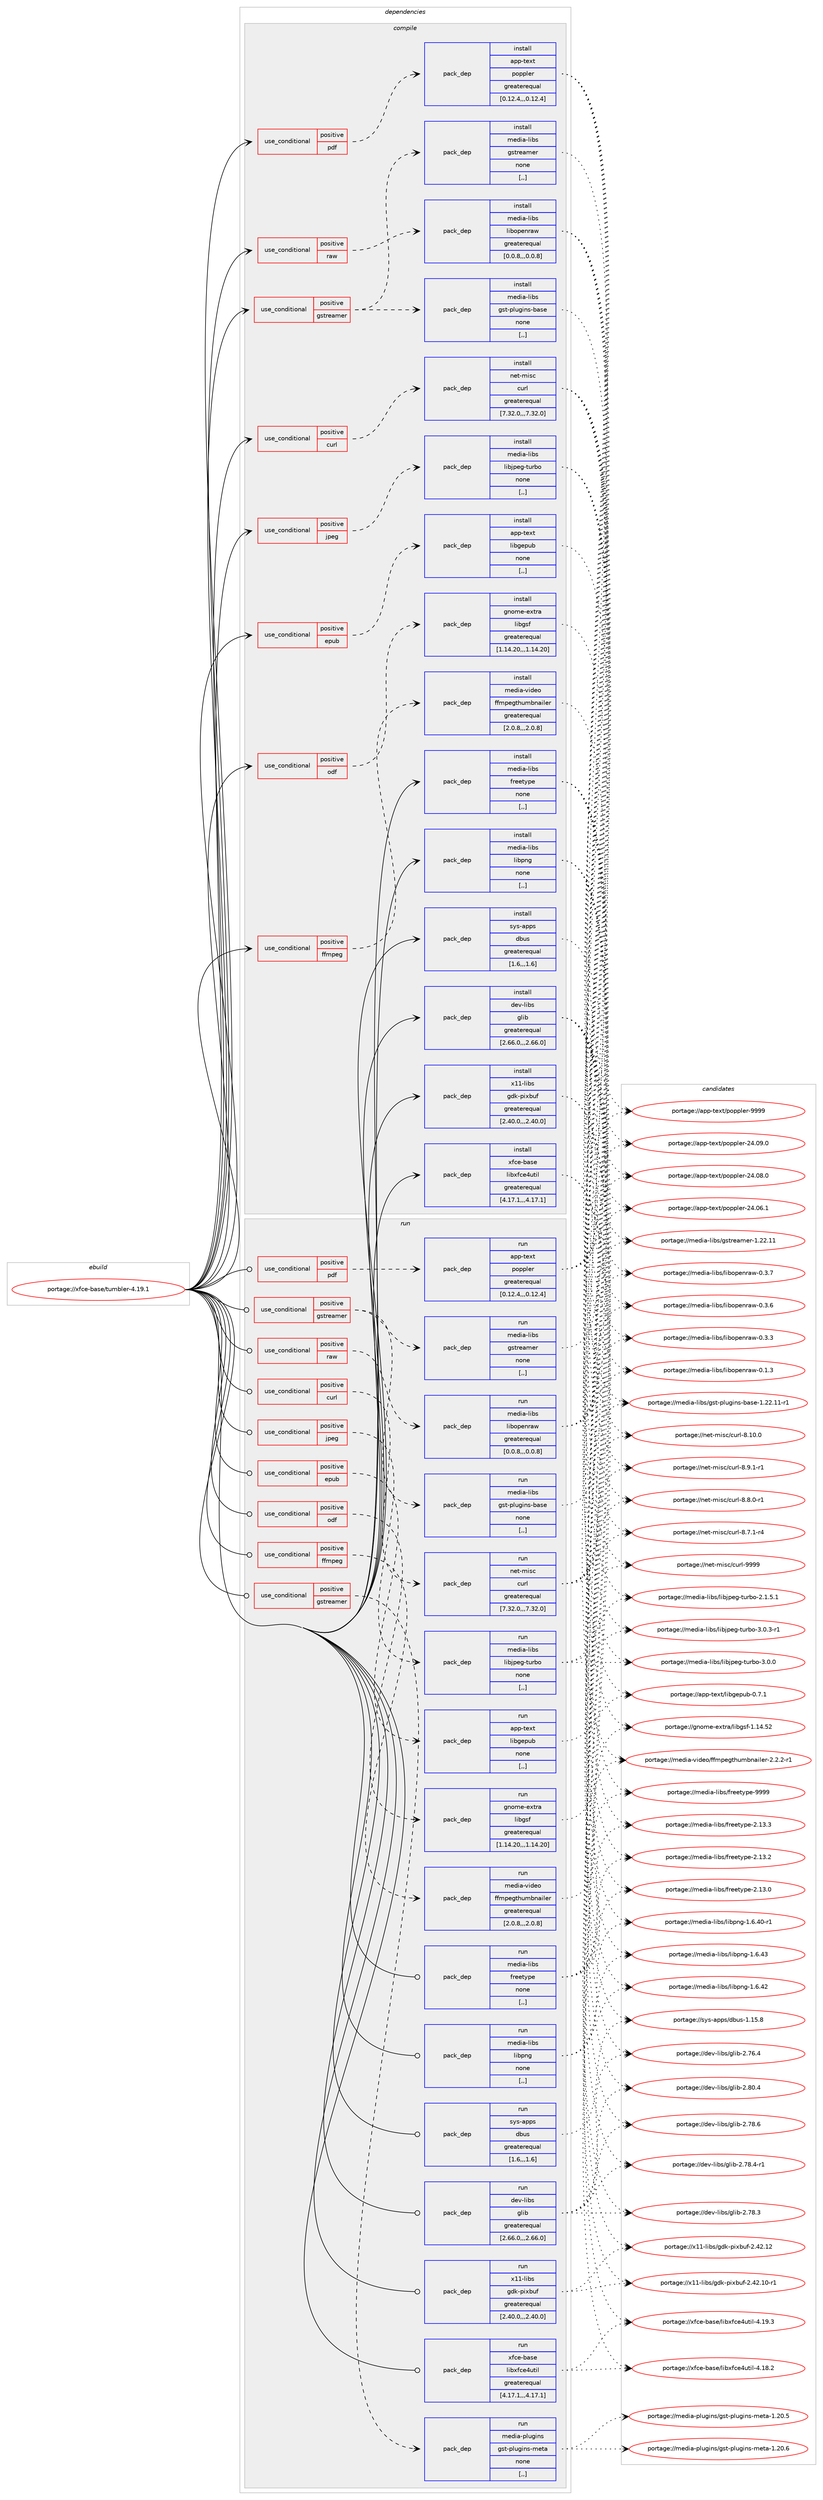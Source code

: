 digraph prolog {

# *************
# Graph options
# *************

newrank=true;
concentrate=true;
compound=true;
graph [rankdir=LR,fontname=Helvetica,fontsize=10,ranksep=1.5];#, ranksep=2.5, nodesep=0.2];
edge  [arrowhead=vee];
node  [fontname=Helvetica,fontsize=10];

# **********
# The ebuild
# **********

subgraph cluster_leftcol {
color=gray;
label=<<i>ebuild</i>>;
id [label="portage://xfce-base/tumbler-4.19.1", color=red, width=4, href="../xfce-base/tumbler-4.19.1.svg"];
}

# ****************
# The dependencies
# ****************

subgraph cluster_midcol {
color=gray;
label=<<i>dependencies</i>>;
subgraph cluster_compile {
fillcolor="#eeeeee";
style=filled;
label=<<i>compile</i>>;
subgraph cond12966 {
dependency37924 [label=<<TABLE BORDER="0" CELLBORDER="1" CELLSPACING="0" CELLPADDING="4"><TR><TD ROWSPAN="3" CELLPADDING="10">use_conditional</TD></TR><TR><TD>positive</TD></TR><TR><TD>curl</TD></TR></TABLE>>, shape=none, color=red];
subgraph pack24659 {
dependency37925 [label=<<TABLE BORDER="0" CELLBORDER="1" CELLSPACING="0" CELLPADDING="4" WIDTH="220"><TR><TD ROWSPAN="6" CELLPADDING="30">pack_dep</TD></TR><TR><TD WIDTH="110">install</TD></TR><TR><TD>net-misc</TD></TR><TR><TD>curl</TD></TR><TR><TD>greaterequal</TD></TR><TR><TD>[7.32.0,,,7.32.0]</TD></TR></TABLE>>, shape=none, color=blue];
}
dependency37924:e -> dependency37925:w [weight=20,style="dashed",arrowhead="vee"];
}
id:e -> dependency37924:w [weight=20,style="solid",arrowhead="vee"];
subgraph cond12967 {
dependency37926 [label=<<TABLE BORDER="0" CELLBORDER="1" CELLSPACING="0" CELLPADDING="4"><TR><TD ROWSPAN="3" CELLPADDING="10">use_conditional</TD></TR><TR><TD>positive</TD></TR><TR><TD>epub</TD></TR></TABLE>>, shape=none, color=red];
subgraph pack24660 {
dependency37927 [label=<<TABLE BORDER="0" CELLBORDER="1" CELLSPACING="0" CELLPADDING="4" WIDTH="220"><TR><TD ROWSPAN="6" CELLPADDING="30">pack_dep</TD></TR><TR><TD WIDTH="110">install</TD></TR><TR><TD>app-text</TD></TR><TR><TD>libgepub</TD></TR><TR><TD>none</TD></TR><TR><TD>[,,]</TD></TR></TABLE>>, shape=none, color=blue];
}
dependency37926:e -> dependency37927:w [weight=20,style="dashed",arrowhead="vee"];
}
id:e -> dependency37926:w [weight=20,style="solid",arrowhead="vee"];
subgraph cond12968 {
dependency37928 [label=<<TABLE BORDER="0" CELLBORDER="1" CELLSPACING="0" CELLPADDING="4"><TR><TD ROWSPAN="3" CELLPADDING="10">use_conditional</TD></TR><TR><TD>positive</TD></TR><TR><TD>ffmpeg</TD></TR></TABLE>>, shape=none, color=red];
subgraph pack24661 {
dependency37929 [label=<<TABLE BORDER="0" CELLBORDER="1" CELLSPACING="0" CELLPADDING="4" WIDTH="220"><TR><TD ROWSPAN="6" CELLPADDING="30">pack_dep</TD></TR><TR><TD WIDTH="110">install</TD></TR><TR><TD>media-video</TD></TR><TR><TD>ffmpegthumbnailer</TD></TR><TR><TD>greaterequal</TD></TR><TR><TD>[2.0.8,,,2.0.8]</TD></TR></TABLE>>, shape=none, color=blue];
}
dependency37928:e -> dependency37929:w [weight=20,style="dashed",arrowhead="vee"];
}
id:e -> dependency37928:w [weight=20,style="solid",arrowhead="vee"];
subgraph cond12969 {
dependency37930 [label=<<TABLE BORDER="0" CELLBORDER="1" CELLSPACING="0" CELLPADDING="4"><TR><TD ROWSPAN="3" CELLPADDING="10">use_conditional</TD></TR><TR><TD>positive</TD></TR><TR><TD>gstreamer</TD></TR></TABLE>>, shape=none, color=red];
subgraph pack24662 {
dependency37931 [label=<<TABLE BORDER="0" CELLBORDER="1" CELLSPACING="0" CELLPADDING="4" WIDTH="220"><TR><TD ROWSPAN="6" CELLPADDING="30">pack_dep</TD></TR><TR><TD WIDTH="110">install</TD></TR><TR><TD>media-libs</TD></TR><TR><TD>gstreamer</TD></TR><TR><TD>none</TD></TR><TR><TD>[,,]</TD></TR></TABLE>>, shape=none, color=blue];
}
dependency37930:e -> dependency37931:w [weight=20,style="dashed",arrowhead="vee"];
subgraph pack24663 {
dependency37932 [label=<<TABLE BORDER="0" CELLBORDER="1" CELLSPACING="0" CELLPADDING="4" WIDTH="220"><TR><TD ROWSPAN="6" CELLPADDING="30">pack_dep</TD></TR><TR><TD WIDTH="110">install</TD></TR><TR><TD>media-libs</TD></TR><TR><TD>gst-plugins-base</TD></TR><TR><TD>none</TD></TR><TR><TD>[,,]</TD></TR></TABLE>>, shape=none, color=blue];
}
dependency37930:e -> dependency37932:w [weight=20,style="dashed",arrowhead="vee"];
}
id:e -> dependency37930:w [weight=20,style="solid",arrowhead="vee"];
subgraph cond12970 {
dependency37933 [label=<<TABLE BORDER="0" CELLBORDER="1" CELLSPACING="0" CELLPADDING="4"><TR><TD ROWSPAN="3" CELLPADDING="10">use_conditional</TD></TR><TR><TD>positive</TD></TR><TR><TD>jpeg</TD></TR></TABLE>>, shape=none, color=red];
subgraph pack24664 {
dependency37934 [label=<<TABLE BORDER="0" CELLBORDER="1" CELLSPACING="0" CELLPADDING="4" WIDTH="220"><TR><TD ROWSPAN="6" CELLPADDING="30">pack_dep</TD></TR><TR><TD WIDTH="110">install</TD></TR><TR><TD>media-libs</TD></TR><TR><TD>libjpeg-turbo</TD></TR><TR><TD>none</TD></TR><TR><TD>[,,]</TD></TR></TABLE>>, shape=none, color=blue];
}
dependency37933:e -> dependency37934:w [weight=20,style="dashed",arrowhead="vee"];
}
id:e -> dependency37933:w [weight=20,style="solid",arrowhead="vee"];
subgraph cond12971 {
dependency37935 [label=<<TABLE BORDER="0" CELLBORDER="1" CELLSPACING="0" CELLPADDING="4"><TR><TD ROWSPAN="3" CELLPADDING="10">use_conditional</TD></TR><TR><TD>positive</TD></TR><TR><TD>odf</TD></TR></TABLE>>, shape=none, color=red];
subgraph pack24665 {
dependency37936 [label=<<TABLE BORDER="0" CELLBORDER="1" CELLSPACING="0" CELLPADDING="4" WIDTH="220"><TR><TD ROWSPAN="6" CELLPADDING="30">pack_dep</TD></TR><TR><TD WIDTH="110">install</TD></TR><TR><TD>gnome-extra</TD></TR><TR><TD>libgsf</TD></TR><TR><TD>greaterequal</TD></TR><TR><TD>[1.14.20,,,1.14.20]</TD></TR></TABLE>>, shape=none, color=blue];
}
dependency37935:e -> dependency37936:w [weight=20,style="dashed",arrowhead="vee"];
}
id:e -> dependency37935:w [weight=20,style="solid",arrowhead="vee"];
subgraph cond12972 {
dependency37937 [label=<<TABLE BORDER="0" CELLBORDER="1" CELLSPACING="0" CELLPADDING="4"><TR><TD ROWSPAN="3" CELLPADDING="10">use_conditional</TD></TR><TR><TD>positive</TD></TR><TR><TD>pdf</TD></TR></TABLE>>, shape=none, color=red];
subgraph pack24666 {
dependency37938 [label=<<TABLE BORDER="0" CELLBORDER="1" CELLSPACING="0" CELLPADDING="4" WIDTH="220"><TR><TD ROWSPAN="6" CELLPADDING="30">pack_dep</TD></TR><TR><TD WIDTH="110">install</TD></TR><TR><TD>app-text</TD></TR><TR><TD>poppler</TD></TR><TR><TD>greaterequal</TD></TR><TR><TD>[0.12.4,,,0.12.4]</TD></TR></TABLE>>, shape=none, color=blue];
}
dependency37937:e -> dependency37938:w [weight=20,style="dashed",arrowhead="vee"];
}
id:e -> dependency37937:w [weight=20,style="solid",arrowhead="vee"];
subgraph cond12973 {
dependency37939 [label=<<TABLE BORDER="0" CELLBORDER="1" CELLSPACING="0" CELLPADDING="4"><TR><TD ROWSPAN="3" CELLPADDING="10">use_conditional</TD></TR><TR><TD>positive</TD></TR><TR><TD>raw</TD></TR></TABLE>>, shape=none, color=red];
subgraph pack24667 {
dependency37940 [label=<<TABLE BORDER="0" CELLBORDER="1" CELLSPACING="0" CELLPADDING="4" WIDTH="220"><TR><TD ROWSPAN="6" CELLPADDING="30">pack_dep</TD></TR><TR><TD WIDTH="110">install</TD></TR><TR><TD>media-libs</TD></TR><TR><TD>libopenraw</TD></TR><TR><TD>greaterequal</TD></TR><TR><TD>[0.0.8,,,0.0.8]</TD></TR></TABLE>>, shape=none, color=blue];
}
dependency37939:e -> dependency37940:w [weight=20,style="dashed",arrowhead="vee"];
}
id:e -> dependency37939:w [weight=20,style="solid",arrowhead="vee"];
subgraph pack24668 {
dependency37941 [label=<<TABLE BORDER="0" CELLBORDER="1" CELLSPACING="0" CELLPADDING="4" WIDTH="220"><TR><TD ROWSPAN="6" CELLPADDING="30">pack_dep</TD></TR><TR><TD WIDTH="110">install</TD></TR><TR><TD>dev-libs</TD></TR><TR><TD>glib</TD></TR><TR><TD>greaterequal</TD></TR><TR><TD>[2.66.0,,,2.66.0]</TD></TR></TABLE>>, shape=none, color=blue];
}
id:e -> dependency37941:w [weight=20,style="solid",arrowhead="vee"];
subgraph pack24669 {
dependency37942 [label=<<TABLE BORDER="0" CELLBORDER="1" CELLSPACING="0" CELLPADDING="4" WIDTH="220"><TR><TD ROWSPAN="6" CELLPADDING="30">pack_dep</TD></TR><TR><TD WIDTH="110">install</TD></TR><TR><TD>media-libs</TD></TR><TR><TD>freetype</TD></TR><TR><TD>none</TD></TR><TR><TD>[,,]</TD></TR></TABLE>>, shape=none, color=blue];
}
id:e -> dependency37942:w [weight=20,style="solid",arrowhead="vee"];
subgraph pack24670 {
dependency37943 [label=<<TABLE BORDER="0" CELLBORDER="1" CELLSPACING="0" CELLPADDING="4" WIDTH="220"><TR><TD ROWSPAN="6" CELLPADDING="30">pack_dep</TD></TR><TR><TD WIDTH="110">install</TD></TR><TR><TD>media-libs</TD></TR><TR><TD>libpng</TD></TR><TR><TD>none</TD></TR><TR><TD>[,,]</TD></TR></TABLE>>, shape=none, color=blue];
}
id:e -> dependency37943:w [weight=20,style="solid",arrowhead="vee"];
subgraph pack24671 {
dependency37944 [label=<<TABLE BORDER="0" CELLBORDER="1" CELLSPACING="0" CELLPADDING="4" WIDTH="220"><TR><TD ROWSPAN="6" CELLPADDING="30">pack_dep</TD></TR><TR><TD WIDTH="110">install</TD></TR><TR><TD>sys-apps</TD></TR><TR><TD>dbus</TD></TR><TR><TD>greaterequal</TD></TR><TR><TD>[1.6,,,1.6]</TD></TR></TABLE>>, shape=none, color=blue];
}
id:e -> dependency37944:w [weight=20,style="solid",arrowhead="vee"];
subgraph pack24672 {
dependency37945 [label=<<TABLE BORDER="0" CELLBORDER="1" CELLSPACING="0" CELLPADDING="4" WIDTH="220"><TR><TD ROWSPAN="6" CELLPADDING="30">pack_dep</TD></TR><TR><TD WIDTH="110">install</TD></TR><TR><TD>x11-libs</TD></TR><TR><TD>gdk-pixbuf</TD></TR><TR><TD>greaterequal</TD></TR><TR><TD>[2.40.0,,,2.40.0]</TD></TR></TABLE>>, shape=none, color=blue];
}
id:e -> dependency37945:w [weight=20,style="solid",arrowhead="vee"];
subgraph pack24673 {
dependency37946 [label=<<TABLE BORDER="0" CELLBORDER="1" CELLSPACING="0" CELLPADDING="4" WIDTH="220"><TR><TD ROWSPAN="6" CELLPADDING="30">pack_dep</TD></TR><TR><TD WIDTH="110">install</TD></TR><TR><TD>xfce-base</TD></TR><TR><TD>libxfce4util</TD></TR><TR><TD>greaterequal</TD></TR><TR><TD>[4.17.1,,,4.17.1]</TD></TR></TABLE>>, shape=none, color=blue];
}
id:e -> dependency37946:w [weight=20,style="solid",arrowhead="vee"];
}
subgraph cluster_compileandrun {
fillcolor="#eeeeee";
style=filled;
label=<<i>compile and run</i>>;
}
subgraph cluster_run {
fillcolor="#eeeeee";
style=filled;
label=<<i>run</i>>;
subgraph cond12974 {
dependency37947 [label=<<TABLE BORDER="0" CELLBORDER="1" CELLSPACING="0" CELLPADDING="4"><TR><TD ROWSPAN="3" CELLPADDING="10">use_conditional</TD></TR><TR><TD>positive</TD></TR><TR><TD>curl</TD></TR></TABLE>>, shape=none, color=red];
subgraph pack24674 {
dependency37948 [label=<<TABLE BORDER="0" CELLBORDER="1" CELLSPACING="0" CELLPADDING="4" WIDTH="220"><TR><TD ROWSPAN="6" CELLPADDING="30">pack_dep</TD></TR><TR><TD WIDTH="110">run</TD></TR><TR><TD>net-misc</TD></TR><TR><TD>curl</TD></TR><TR><TD>greaterequal</TD></TR><TR><TD>[7.32.0,,,7.32.0]</TD></TR></TABLE>>, shape=none, color=blue];
}
dependency37947:e -> dependency37948:w [weight=20,style="dashed",arrowhead="vee"];
}
id:e -> dependency37947:w [weight=20,style="solid",arrowhead="odot"];
subgraph cond12975 {
dependency37949 [label=<<TABLE BORDER="0" CELLBORDER="1" CELLSPACING="0" CELLPADDING="4"><TR><TD ROWSPAN="3" CELLPADDING="10">use_conditional</TD></TR><TR><TD>positive</TD></TR><TR><TD>epub</TD></TR></TABLE>>, shape=none, color=red];
subgraph pack24675 {
dependency37950 [label=<<TABLE BORDER="0" CELLBORDER="1" CELLSPACING="0" CELLPADDING="4" WIDTH="220"><TR><TD ROWSPAN="6" CELLPADDING="30">pack_dep</TD></TR><TR><TD WIDTH="110">run</TD></TR><TR><TD>app-text</TD></TR><TR><TD>libgepub</TD></TR><TR><TD>none</TD></TR><TR><TD>[,,]</TD></TR></TABLE>>, shape=none, color=blue];
}
dependency37949:e -> dependency37950:w [weight=20,style="dashed",arrowhead="vee"];
}
id:e -> dependency37949:w [weight=20,style="solid",arrowhead="odot"];
subgraph cond12976 {
dependency37951 [label=<<TABLE BORDER="0" CELLBORDER="1" CELLSPACING="0" CELLPADDING="4"><TR><TD ROWSPAN="3" CELLPADDING="10">use_conditional</TD></TR><TR><TD>positive</TD></TR><TR><TD>ffmpeg</TD></TR></TABLE>>, shape=none, color=red];
subgraph pack24676 {
dependency37952 [label=<<TABLE BORDER="0" CELLBORDER="1" CELLSPACING="0" CELLPADDING="4" WIDTH="220"><TR><TD ROWSPAN="6" CELLPADDING="30">pack_dep</TD></TR><TR><TD WIDTH="110">run</TD></TR><TR><TD>media-video</TD></TR><TR><TD>ffmpegthumbnailer</TD></TR><TR><TD>greaterequal</TD></TR><TR><TD>[2.0.8,,,2.0.8]</TD></TR></TABLE>>, shape=none, color=blue];
}
dependency37951:e -> dependency37952:w [weight=20,style="dashed",arrowhead="vee"];
}
id:e -> dependency37951:w [weight=20,style="solid",arrowhead="odot"];
subgraph cond12977 {
dependency37953 [label=<<TABLE BORDER="0" CELLBORDER="1" CELLSPACING="0" CELLPADDING="4"><TR><TD ROWSPAN="3" CELLPADDING="10">use_conditional</TD></TR><TR><TD>positive</TD></TR><TR><TD>gstreamer</TD></TR></TABLE>>, shape=none, color=red];
subgraph pack24677 {
dependency37954 [label=<<TABLE BORDER="0" CELLBORDER="1" CELLSPACING="0" CELLPADDING="4" WIDTH="220"><TR><TD ROWSPAN="6" CELLPADDING="30">pack_dep</TD></TR><TR><TD WIDTH="110">run</TD></TR><TR><TD>media-libs</TD></TR><TR><TD>gstreamer</TD></TR><TR><TD>none</TD></TR><TR><TD>[,,]</TD></TR></TABLE>>, shape=none, color=blue];
}
dependency37953:e -> dependency37954:w [weight=20,style="dashed",arrowhead="vee"];
subgraph pack24678 {
dependency37955 [label=<<TABLE BORDER="0" CELLBORDER="1" CELLSPACING="0" CELLPADDING="4" WIDTH="220"><TR><TD ROWSPAN="6" CELLPADDING="30">pack_dep</TD></TR><TR><TD WIDTH="110">run</TD></TR><TR><TD>media-libs</TD></TR><TR><TD>gst-plugins-base</TD></TR><TR><TD>none</TD></TR><TR><TD>[,,]</TD></TR></TABLE>>, shape=none, color=blue];
}
dependency37953:e -> dependency37955:w [weight=20,style="dashed",arrowhead="vee"];
}
id:e -> dependency37953:w [weight=20,style="solid",arrowhead="odot"];
subgraph cond12978 {
dependency37956 [label=<<TABLE BORDER="0" CELLBORDER="1" CELLSPACING="0" CELLPADDING="4"><TR><TD ROWSPAN="3" CELLPADDING="10">use_conditional</TD></TR><TR><TD>positive</TD></TR><TR><TD>gstreamer</TD></TR></TABLE>>, shape=none, color=red];
subgraph pack24679 {
dependency37957 [label=<<TABLE BORDER="0" CELLBORDER="1" CELLSPACING="0" CELLPADDING="4" WIDTH="220"><TR><TD ROWSPAN="6" CELLPADDING="30">pack_dep</TD></TR><TR><TD WIDTH="110">run</TD></TR><TR><TD>media-plugins</TD></TR><TR><TD>gst-plugins-meta</TD></TR><TR><TD>none</TD></TR><TR><TD>[,,]</TD></TR></TABLE>>, shape=none, color=blue];
}
dependency37956:e -> dependency37957:w [weight=20,style="dashed",arrowhead="vee"];
}
id:e -> dependency37956:w [weight=20,style="solid",arrowhead="odot"];
subgraph cond12979 {
dependency37958 [label=<<TABLE BORDER="0" CELLBORDER="1" CELLSPACING="0" CELLPADDING="4"><TR><TD ROWSPAN="3" CELLPADDING="10">use_conditional</TD></TR><TR><TD>positive</TD></TR><TR><TD>jpeg</TD></TR></TABLE>>, shape=none, color=red];
subgraph pack24680 {
dependency37959 [label=<<TABLE BORDER="0" CELLBORDER="1" CELLSPACING="0" CELLPADDING="4" WIDTH="220"><TR><TD ROWSPAN="6" CELLPADDING="30">pack_dep</TD></TR><TR><TD WIDTH="110">run</TD></TR><TR><TD>media-libs</TD></TR><TR><TD>libjpeg-turbo</TD></TR><TR><TD>none</TD></TR><TR><TD>[,,]</TD></TR></TABLE>>, shape=none, color=blue];
}
dependency37958:e -> dependency37959:w [weight=20,style="dashed",arrowhead="vee"];
}
id:e -> dependency37958:w [weight=20,style="solid",arrowhead="odot"];
subgraph cond12980 {
dependency37960 [label=<<TABLE BORDER="0" CELLBORDER="1" CELLSPACING="0" CELLPADDING="4"><TR><TD ROWSPAN="3" CELLPADDING="10">use_conditional</TD></TR><TR><TD>positive</TD></TR><TR><TD>odf</TD></TR></TABLE>>, shape=none, color=red];
subgraph pack24681 {
dependency37961 [label=<<TABLE BORDER="0" CELLBORDER="1" CELLSPACING="0" CELLPADDING="4" WIDTH="220"><TR><TD ROWSPAN="6" CELLPADDING="30">pack_dep</TD></TR><TR><TD WIDTH="110">run</TD></TR><TR><TD>gnome-extra</TD></TR><TR><TD>libgsf</TD></TR><TR><TD>greaterequal</TD></TR><TR><TD>[1.14.20,,,1.14.20]</TD></TR></TABLE>>, shape=none, color=blue];
}
dependency37960:e -> dependency37961:w [weight=20,style="dashed",arrowhead="vee"];
}
id:e -> dependency37960:w [weight=20,style="solid",arrowhead="odot"];
subgraph cond12981 {
dependency37962 [label=<<TABLE BORDER="0" CELLBORDER="1" CELLSPACING="0" CELLPADDING="4"><TR><TD ROWSPAN="3" CELLPADDING="10">use_conditional</TD></TR><TR><TD>positive</TD></TR><TR><TD>pdf</TD></TR></TABLE>>, shape=none, color=red];
subgraph pack24682 {
dependency37963 [label=<<TABLE BORDER="0" CELLBORDER="1" CELLSPACING="0" CELLPADDING="4" WIDTH="220"><TR><TD ROWSPAN="6" CELLPADDING="30">pack_dep</TD></TR><TR><TD WIDTH="110">run</TD></TR><TR><TD>app-text</TD></TR><TR><TD>poppler</TD></TR><TR><TD>greaterequal</TD></TR><TR><TD>[0.12.4,,,0.12.4]</TD></TR></TABLE>>, shape=none, color=blue];
}
dependency37962:e -> dependency37963:w [weight=20,style="dashed",arrowhead="vee"];
}
id:e -> dependency37962:w [weight=20,style="solid",arrowhead="odot"];
subgraph cond12982 {
dependency37964 [label=<<TABLE BORDER="0" CELLBORDER="1" CELLSPACING="0" CELLPADDING="4"><TR><TD ROWSPAN="3" CELLPADDING="10">use_conditional</TD></TR><TR><TD>positive</TD></TR><TR><TD>raw</TD></TR></TABLE>>, shape=none, color=red];
subgraph pack24683 {
dependency37965 [label=<<TABLE BORDER="0" CELLBORDER="1" CELLSPACING="0" CELLPADDING="4" WIDTH="220"><TR><TD ROWSPAN="6" CELLPADDING="30">pack_dep</TD></TR><TR><TD WIDTH="110">run</TD></TR><TR><TD>media-libs</TD></TR><TR><TD>libopenraw</TD></TR><TR><TD>greaterequal</TD></TR><TR><TD>[0.0.8,,,0.0.8]</TD></TR></TABLE>>, shape=none, color=blue];
}
dependency37964:e -> dependency37965:w [weight=20,style="dashed",arrowhead="vee"];
}
id:e -> dependency37964:w [weight=20,style="solid",arrowhead="odot"];
subgraph pack24684 {
dependency37966 [label=<<TABLE BORDER="0" CELLBORDER="1" CELLSPACING="0" CELLPADDING="4" WIDTH="220"><TR><TD ROWSPAN="6" CELLPADDING="30">pack_dep</TD></TR><TR><TD WIDTH="110">run</TD></TR><TR><TD>dev-libs</TD></TR><TR><TD>glib</TD></TR><TR><TD>greaterequal</TD></TR><TR><TD>[2.66.0,,,2.66.0]</TD></TR></TABLE>>, shape=none, color=blue];
}
id:e -> dependency37966:w [weight=20,style="solid",arrowhead="odot"];
subgraph pack24685 {
dependency37967 [label=<<TABLE BORDER="0" CELLBORDER="1" CELLSPACING="0" CELLPADDING="4" WIDTH="220"><TR><TD ROWSPAN="6" CELLPADDING="30">pack_dep</TD></TR><TR><TD WIDTH="110">run</TD></TR><TR><TD>media-libs</TD></TR><TR><TD>freetype</TD></TR><TR><TD>none</TD></TR><TR><TD>[,,]</TD></TR></TABLE>>, shape=none, color=blue];
}
id:e -> dependency37967:w [weight=20,style="solid",arrowhead="odot"];
subgraph pack24686 {
dependency37968 [label=<<TABLE BORDER="0" CELLBORDER="1" CELLSPACING="0" CELLPADDING="4" WIDTH="220"><TR><TD ROWSPAN="6" CELLPADDING="30">pack_dep</TD></TR><TR><TD WIDTH="110">run</TD></TR><TR><TD>media-libs</TD></TR><TR><TD>libpng</TD></TR><TR><TD>none</TD></TR><TR><TD>[,,]</TD></TR></TABLE>>, shape=none, color=blue];
}
id:e -> dependency37968:w [weight=20,style="solid",arrowhead="odot"];
subgraph pack24687 {
dependency37969 [label=<<TABLE BORDER="0" CELLBORDER="1" CELLSPACING="0" CELLPADDING="4" WIDTH="220"><TR><TD ROWSPAN="6" CELLPADDING="30">pack_dep</TD></TR><TR><TD WIDTH="110">run</TD></TR><TR><TD>sys-apps</TD></TR><TR><TD>dbus</TD></TR><TR><TD>greaterequal</TD></TR><TR><TD>[1.6,,,1.6]</TD></TR></TABLE>>, shape=none, color=blue];
}
id:e -> dependency37969:w [weight=20,style="solid",arrowhead="odot"];
subgraph pack24688 {
dependency37970 [label=<<TABLE BORDER="0" CELLBORDER="1" CELLSPACING="0" CELLPADDING="4" WIDTH="220"><TR><TD ROWSPAN="6" CELLPADDING="30">pack_dep</TD></TR><TR><TD WIDTH="110">run</TD></TR><TR><TD>x11-libs</TD></TR><TR><TD>gdk-pixbuf</TD></TR><TR><TD>greaterequal</TD></TR><TR><TD>[2.40.0,,,2.40.0]</TD></TR></TABLE>>, shape=none, color=blue];
}
id:e -> dependency37970:w [weight=20,style="solid",arrowhead="odot"];
subgraph pack24689 {
dependency37971 [label=<<TABLE BORDER="0" CELLBORDER="1" CELLSPACING="0" CELLPADDING="4" WIDTH="220"><TR><TD ROWSPAN="6" CELLPADDING="30">pack_dep</TD></TR><TR><TD WIDTH="110">run</TD></TR><TR><TD>xfce-base</TD></TR><TR><TD>libxfce4util</TD></TR><TR><TD>greaterequal</TD></TR><TR><TD>[4.17.1,,,4.17.1]</TD></TR></TABLE>>, shape=none, color=blue];
}
id:e -> dependency37971:w [weight=20,style="solid",arrowhead="odot"];
}
}

# **************
# The candidates
# **************

subgraph cluster_choices {
rank=same;
color=gray;
label=<<i>candidates</i>>;

subgraph choice24659 {
color=black;
nodesep=1;
choice110101116451091051159947991171141084557575757 [label="portage://net-misc/curl-9999", color=red, width=4,href="../net-misc/curl-9999.svg"];
choice1101011164510910511599479911711410845564649484648 [label="portage://net-misc/curl-8.10.0", color=red, width=4,href="../net-misc/curl-8.10.0.svg"];
choice110101116451091051159947991171141084556465746494511449 [label="portage://net-misc/curl-8.9.1-r1", color=red, width=4,href="../net-misc/curl-8.9.1-r1.svg"];
choice110101116451091051159947991171141084556465646484511449 [label="portage://net-misc/curl-8.8.0-r1", color=red, width=4,href="../net-misc/curl-8.8.0-r1.svg"];
choice110101116451091051159947991171141084556465546494511452 [label="portage://net-misc/curl-8.7.1-r4", color=red, width=4,href="../net-misc/curl-8.7.1-r4.svg"];
dependency37925:e -> choice110101116451091051159947991171141084557575757:w [style=dotted,weight="100"];
dependency37925:e -> choice1101011164510910511599479911711410845564649484648:w [style=dotted,weight="100"];
dependency37925:e -> choice110101116451091051159947991171141084556465746494511449:w [style=dotted,weight="100"];
dependency37925:e -> choice110101116451091051159947991171141084556465646484511449:w [style=dotted,weight="100"];
dependency37925:e -> choice110101116451091051159947991171141084556465546494511452:w [style=dotted,weight="100"];
}
subgraph choice24660 {
color=black;
nodesep=1;
choice9711211245116101120116471081059810310111211798454846554649 [label="portage://app-text/libgepub-0.7.1", color=red, width=4,href="../app-text/libgepub-0.7.1.svg"];
dependency37927:e -> choice9711211245116101120116471081059810310111211798454846554649:w [style=dotted,weight="100"];
}
subgraph choice24661 {
color=black;
nodesep=1;
choice10910110010597451181051001011114710210210911210110311610411710998110971051081011144550465046504511449 [label="portage://media-video/ffmpegthumbnailer-2.2.2-r1", color=red, width=4,href="../media-video/ffmpegthumbnailer-2.2.2-r1.svg"];
dependency37929:e -> choice10910110010597451181051001011114710210210911210110311610411710998110971051081011144550465046504511449:w [style=dotted,weight="100"];
}
subgraph choice24662 {
color=black;
nodesep=1;
choice10910110010597451081059811547103115116114101971091011144549465050464949 [label="portage://media-libs/gstreamer-1.22.11", color=red, width=4,href="../media-libs/gstreamer-1.22.11.svg"];
dependency37931:e -> choice10910110010597451081059811547103115116114101971091011144549465050464949:w [style=dotted,weight="100"];
}
subgraph choice24663 {
color=black;
nodesep=1;
choice109101100105974510810598115471031151164511210811710310511011545989711510145494650504649494511449 [label="portage://media-libs/gst-plugins-base-1.22.11-r1", color=red, width=4,href="../media-libs/gst-plugins-base-1.22.11-r1.svg"];
dependency37932:e -> choice109101100105974510810598115471031151164511210811710310511011545989711510145494650504649494511449:w [style=dotted,weight="100"];
}
subgraph choice24664 {
color=black;
nodesep=1;
choice109101100105974510810598115471081059810611210110345116117114981114551464846514511449 [label="portage://media-libs/libjpeg-turbo-3.0.3-r1", color=red, width=4,href="../media-libs/libjpeg-turbo-3.0.3-r1.svg"];
choice10910110010597451081059811547108105981061121011034511611711498111455146484648 [label="portage://media-libs/libjpeg-turbo-3.0.0", color=red, width=4,href="../media-libs/libjpeg-turbo-3.0.0.svg"];
choice109101100105974510810598115471081059810611210110345116117114981114550464946534649 [label="portage://media-libs/libjpeg-turbo-2.1.5.1", color=red, width=4,href="../media-libs/libjpeg-turbo-2.1.5.1.svg"];
dependency37934:e -> choice109101100105974510810598115471081059810611210110345116117114981114551464846514511449:w [style=dotted,weight="100"];
dependency37934:e -> choice10910110010597451081059811547108105981061121011034511611711498111455146484648:w [style=dotted,weight="100"];
dependency37934:e -> choice109101100105974510810598115471081059810611210110345116117114981114550464946534649:w [style=dotted,weight="100"];
}
subgraph choice24665 {
color=black;
nodesep=1;
choice103110111109101451011201161149747108105981031151024549464952465350 [label="portage://gnome-extra/libgsf-1.14.52", color=red, width=4,href="../gnome-extra/libgsf-1.14.52.svg"];
dependency37936:e -> choice103110111109101451011201161149747108105981031151024549464952465350:w [style=dotted,weight="100"];
}
subgraph choice24666 {
color=black;
nodesep=1;
choice9711211245116101120116471121111121121081011144557575757 [label="portage://app-text/poppler-9999", color=red, width=4,href="../app-text/poppler-9999.svg"];
choice9711211245116101120116471121111121121081011144550524648574648 [label="portage://app-text/poppler-24.09.0", color=red, width=4,href="../app-text/poppler-24.09.0.svg"];
choice9711211245116101120116471121111121121081011144550524648564648 [label="portage://app-text/poppler-24.08.0", color=red, width=4,href="../app-text/poppler-24.08.0.svg"];
choice9711211245116101120116471121111121121081011144550524648544649 [label="portage://app-text/poppler-24.06.1", color=red, width=4,href="../app-text/poppler-24.06.1.svg"];
dependency37938:e -> choice9711211245116101120116471121111121121081011144557575757:w [style=dotted,weight="100"];
dependency37938:e -> choice9711211245116101120116471121111121121081011144550524648574648:w [style=dotted,weight="100"];
dependency37938:e -> choice9711211245116101120116471121111121121081011144550524648564648:w [style=dotted,weight="100"];
dependency37938:e -> choice9711211245116101120116471121111121121081011144550524648544649:w [style=dotted,weight="100"];
}
subgraph choice24667 {
color=black;
nodesep=1;
choice109101100105974510810598115471081059811111210111011497119454846514655 [label="portage://media-libs/libopenraw-0.3.7", color=red, width=4,href="../media-libs/libopenraw-0.3.7.svg"];
choice109101100105974510810598115471081059811111210111011497119454846514654 [label="portage://media-libs/libopenraw-0.3.6", color=red, width=4,href="../media-libs/libopenraw-0.3.6.svg"];
choice109101100105974510810598115471081059811111210111011497119454846514651 [label="portage://media-libs/libopenraw-0.3.3", color=red, width=4,href="../media-libs/libopenraw-0.3.3.svg"];
choice109101100105974510810598115471081059811111210111011497119454846494651 [label="portage://media-libs/libopenraw-0.1.3", color=red, width=4,href="../media-libs/libopenraw-0.1.3.svg"];
dependency37940:e -> choice109101100105974510810598115471081059811111210111011497119454846514655:w [style=dotted,weight="100"];
dependency37940:e -> choice109101100105974510810598115471081059811111210111011497119454846514654:w [style=dotted,weight="100"];
dependency37940:e -> choice109101100105974510810598115471081059811111210111011497119454846514651:w [style=dotted,weight="100"];
dependency37940:e -> choice109101100105974510810598115471081059811111210111011497119454846494651:w [style=dotted,weight="100"];
}
subgraph choice24668 {
color=black;
nodesep=1;
choice1001011184510810598115471031081059845504656484652 [label="portage://dev-libs/glib-2.80.4", color=red, width=4,href="../dev-libs/glib-2.80.4.svg"];
choice1001011184510810598115471031081059845504655564654 [label="portage://dev-libs/glib-2.78.6", color=red, width=4,href="../dev-libs/glib-2.78.6.svg"];
choice10010111845108105981154710310810598455046555646524511449 [label="portage://dev-libs/glib-2.78.4-r1", color=red, width=4,href="../dev-libs/glib-2.78.4-r1.svg"];
choice1001011184510810598115471031081059845504655564651 [label="portage://dev-libs/glib-2.78.3", color=red, width=4,href="../dev-libs/glib-2.78.3.svg"];
choice1001011184510810598115471031081059845504655544652 [label="portage://dev-libs/glib-2.76.4", color=red, width=4,href="../dev-libs/glib-2.76.4.svg"];
dependency37941:e -> choice1001011184510810598115471031081059845504656484652:w [style=dotted,weight="100"];
dependency37941:e -> choice1001011184510810598115471031081059845504655564654:w [style=dotted,weight="100"];
dependency37941:e -> choice10010111845108105981154710310810598455046555646524511449:w [style=dotted,weight="100"];
dependency37941:e -> choice1001011184510810598115471031081059845504655564651:w [style=dotted,weight="100"];
dependency37941:e -> choice1001011184510810598115471031081059845504655544652:w [style=dotted,weight="100"];
}
subgraph choice24669 {
color=black;
nodesep=1;
choice109101100105974510810598115471021141011011161211121014557575757 [label="portage://media-libs/freetype-9999", color=red, width=4,href="../media-libs/freetype-9999.svg"];
choice1091011001059745108105981154710211410110111612111210145504649514651 [label="portage://media-libs/freetype-2.13.3", color=red, width=4,href="../media-libs/freetype-2.13.3.svg"];
choice1091011001059745108105981154710211410110111612111210145504649514650 [label="portage://media-libs/freetype-2.13.2", color=red, width=4,href="../media-libs/freetype-2.13.2.svg"];
choice1091011001059745108105981154710211410110111612111210145504649514648 [label="portage://media-libs/freetype-2.13.0", color=red, width=4,href="../media-libs/freetype-2.13.0.svg"];
dependency37942:e -> choice109101100105974510810598115471021141011011161211121014557575757:w [style=dotted,weight="100"];
dependency37942:e -> choice1091011001059745108105981154710211410110111612111210145504649514651:w [style=dotted,weight="100"];
dependency37942:e -> choice1091011001059745108105981154710211410110111612111210145504649514650:w [style=dotted,weight="100"];
dependency37942:e -> choice1091011001059745108105981154710211410110111612111210145504649514648:w [style=dotted,weight="100"];
}
subgraph choice24670 {
color=black;
nodesep=1;
choice109101100105974510810598115471081059811211010345494654465251 [label="portage://media-libs/libpng-1.6.43", color=red, width=4,href="../media-libs/libpng-1.6.43.svg"];
choice109101100105974510810598115471081059811211010345494654465250 [label="portage://media-libs/libpng-1.6.42", color=red, width=4,href="../media-libs/libpng-1.6.42.svg"];
choice1091011001059745108105981154710810598112110103454946544652484511449 [label="portage://media-libs/libpng-1.6.40-r1", color=red, width=4,href="../media-libs/libpng-1.6.40-r1.svg"];
dependency37943:e -> choice109101100105974510810598115471081059811211010345494654465251:w [style=dotted,weight="100"];
dependency37943:e -> choice109101100105974510810598115471081059811211010345494654465250:w [style=dotted,weight="100"];
dependency37943:e -> choice1091011001059745108105981154710810598112110103454946544652484511449:w [style=dotted,weight="100"];
}
subgraph choice24671 {
color=black;
nodesep=1;
choice1151211154597112112115471009811711545494649534656 [label="portage://sys-apps/dbus-1.15.8", color=red, width=4,href="../sys-apps/dbus-1.15.8.svg"];
dependency37944:e -> choice1151211154597112112115471009811711545494649534656:w [style=dotted,weight="100"];
}
subgraph choice24672 {
color=black;
nodesep=1;
choice120494945108105981154710310010745112105120981171024550465250464950 [label="portage://x11-libs/gdk-pixbuf-2.42.12", color=red, width=4,href="../x11-libs/gdk-pixbuf-2.42.12.svg"];
choice1204949451081059811547103100107451121051209811710245504652504649484511449 [label="portage://x11-libs/gdk-pixbuf-2.42.10-r1", color=red, width=4,href="../x11-libs/gdk-pixbuf-2.42.10-r1.svg"];
dependency37945:e -> choice120494945108105981154710310010745112105120981171024550465250464950:w [style=dotted,weight="100"];
dependency37945:e -> choice1204949451081059811547103100107451121051209811710245504652504649484511449:w [style=dotted,weight="100"];
}
subgraph choice24673 {
color=black;
nodesep=1;
choice120102991014598971151014710810598120102991015211711610510845524649574651 [label="portage://xfce-base/libxfce4util-4.19.3", color=red, width=4,href="../xfce-base/libxfce4util-4.19.3.svg"];
choice120102991014598971151014710810598120102991015211711610510845524649564650 [label="portage://xfce-base/libxfce4util-4.18.2", color=red, width=4,href="../xfce-base/libxfce4util-4.18.2.svg"];
dependency37946:e -> choice120102991014598971151014710810598120102991015211711610510845524649574651:w [style=dotted,weight="100"];
dependency37946:e -> choice120102991014598971151014710810598120102991015211711610510845524649564650:w [style=dotted,weight="100"];
}
subgraph choice24674 {
color=black;
nodesep=1;
choice110101116451091051159947991171141084557575757 [label="portage://net-misc/curl-9999", color=red, width=4,href="../net-misc/curl-9999.svg"];
choice1101011164510910511599479911711410845564649484648 [label="portage://net-misc/curl-8.10.0", color=red, width=4,href="../net-misc/curl-8.10.0.svg"];
choice110101116451091051159947991171141084556465746494511449 [label="portage://net-misc/curl-8.9.1-r1", color=red, width=4,href="../net-misc/curl-8.9.1-r1.svg"];
choice110101116451091051159947991171141084556465646484511449 [label="portage://net-misc/curl-8.8.0-r1", color=red, width=4,href="../net-misc/curl-8.8.0-r1.svg"];
choice110101116451091051159947991171141084556465546494511452 [label="portage://net-misc/curl-8.7.1-r4", color=red, width=4,href="../net-misc/curl-8.7.1-r4.svg"];
dependency37948:e -> choice110101116451091051159947991171141084557575757:w [style=dotted,weight="100"];
dependency37948:e -> choice1101011164510910511599479911711410845564649484648:w [style=dotted,weight="100"];
dependency37948:e -> choice110101116451091051159947991171141084556465746494511449:w [style=dotted,weight="100"];
dependency37948:e -> choice110101116451091051159947991171141084556465646484511449:w [style=dotted,weight="100"];
dependency37948:e -> choice110101116451091051159947991171141084556465546494511452:w [style=dotted,weight="100"];
}
subgraph choice24675 {
color=black;
nodesep=1;
choice9711211245116101120116471081059810310111211798454846554649 [label="portage://app-text/libgepub-0.7.1", color=red, width=4,href="../app-text/libgepub-0.7.1.svg"];
dependency37950:e -> choice9711211245116101120116471081059810310111211798454846554649:w [style=dotted,weight="100"];
}
subgraph choice24676 {
color=black;
nodesep=1;
choice10910110010597451181051001011114710210210911210110311610411710998110971051081011144550465046504511449 [label="portage://media-video/ffmpegthumbnailer-2.2.2-r1", color=red, width=4,href="../media-video/ffmpegthumbnailer-2.2.2-r1.svg"];
dependency37952:e -> choice10910110010597451181051001011114710210210911210110311610411710998110971051081011144550465046504511449:w [style=dotted,weight="100"];
}
subgraph choice24677 {
color=black;
nodesep=1;
choice10910110010597451081059811547103115116114101971091011144549465050464949 [label="portage://media-libs/gstreamer-1.22.11", color=red, width=4,href="../media-libs/gstreamer-1.22.11.svg"];
dependency37954:e -> choice10910110010597451081059811547103115116114101971091011144549465050464949:w [style=dotted,weight="100"];
}
subgraph choice24678 {
color=black;
nodesep=1;
choice109101100105974510810598115471031151164511210811710310511011545989711510145494650504649494511449 [label="portage://media-libs/gst-plugins-base-1.22.11-r1", color=red, width=4,href="../media-libs/gst-plugins-base-1.22.11-r1.svg"];
dependency37955:e -> choice109101100105974510810598115471031151164511210811710310511011545989711510145494650504649494511449:w [style=dotted,weight="100"];
}
subgraph choice24679 {
color=black;
nodesep=1;
choice10910110010597451121081171031051101154710311511645112108117103105110115451091011169745494650484654 [label="portage://media-plugins/gst-plugins-meta-1.20.6", color=red, width=4,href="../media-plugins/gst-plugins-meta-1.20.6.svg"];
choice10910110010597451121081171031051101154710311511645112108117103105110115451091011169745494650484653 [label="portage://media-plugins/gst-plugins-meta-1.20.5", color=red, width=4,href="../media-plugins/gst-plugins-meta-1.20.5.svg"];
dependency37957:e -> choice10910110010597451121081171031051101154710311511645112108117103105110115451091011169745494650484654:w [style=dotted,weight="100"];
dependency37957:e -> choice10910110010597451121081171031051101154710311511645112108117103105110115451091011169745494650484653:w [style=dotted,weight="100"];
}
subgraph choice24680 {
color=black;
nodesep=1;
choice109101100105974510810598115471081059810611210110345116117114981114551464846514511449 [label="portage://media-libs/libjpeg-turbo-3.0.3-r1", color=red, width=4,href="../media-libs/libjpeg-turbo-3.0.3-r1.svg"];
choice10910110010597451081059811547108105981061121011034511611711498111455146484648 [label="portage://media-libs/libjpeg-turbo-3.0.0", color=red, width=4,href="../media-libs/libjpeg-turbo-3.0.0.svg"];
choice109101100105974510810598115471081059810611210110345116117114981114550464946534649 [label="portage://media-libs/libjpeg-turbo-2.1.5.1", color=red, width=4,href="../media-libs/libjpeg-turbo-2.1.5.1.svg"];
dependency37959:e -> choice109101100105974510810598115471081059810611210110345116117114981114551464846514511449:w [style=dotted,weight="100"];
dependency37959:e -> choice10910110010597451081059811547108105981061121011034511611711498111455146484648:w [style=dotted,weight="100"];
dependency37959:e -> choice109101100105974510810598115471081059810611210110345116117114981114550464946534649:w [style=dotted,weight="100"];
}
subgraph choice24681 {
color=black;
nodesep=1;
choice103110111109101451011201161149747108105981031151024549464952465350 [label="portage://gnome-extra/libgsf-1.14.52", color=red, width=4,href="../gnome-extra/libgsf-1.14.52.svg"];
dependency37961:e -> choice103110111109101451011201161149747108105981031151024549464952465350:w [style=dotted,weight="100"];
}
subgraph choice24682 {
color=black;
nodesep=1;
choice9711211245116101120116471121111121121081011144557575757 [label="portage://app-text/poppler-9999", color=red, width=4,href="../app-text/poppler-9999.svg"];
choice9711211245116101120116471121111121121081011144550524648574648 [label="portage://app-text/poppler-24.09.0", color=red, width=4,href="../app-text/poppler-24.09.0.svg"];
choice9711211245116101120116471121111121121081011144550524648564648 [label="portage://app-text/poppler-24.08.0", color=red, width=4,href="../app-text/poppler-24.08.0.svg"];
choice9711211245116101120116471121111121121081011144550524648544649 [label="portage://app-text/poppler-24.06.1", color=red, width=4,href="../app-text/poppler-24.06.1.svg"];
dependency37963:e -> choice9711211245116101120116471121111121121081011144557575757:w [style=dotted,weight="100"];
dependency37963:e -> choice9711211245116101120116471121111121121081011144550524648574648:w [style=dotted,weight="100"];
dependency37963:e -> choice9711211245116101120116471121111121121081011144550524648564648:w [style=dotted,weight="100"];
dependency37963:e -> choice9711211245116101120116471121111121121081011144550524648544649:w [style=dotted,weight="100"];
}
subgraph choice24683 {
color=black;
nodesep=1;
choice109101100105974510810598115471081059811111210111011497119454846514655 [label="portage://media-libs/libopenraw-0.3.7", color=red, width=4,href="../media-libs/libopenraw-0.3.7.svg"];
choice109101100105974510810598115471081059811111210111011497119454846514654 [label="portage://media-libs/libopenraw-0.3.6", color=red, width=4,href="../media-libs/libopenraw-0.3.6.svg"];
choice109101100105974510810598115471081059811111210111011497119454846514651 [label="portage://media-libs/libopenraw-0.3.3", color=red, width=4,href="../media-libs/libopenraw-0.3.3.svg"];
choice109101100105974510810598115471081059811111210111011497119454846494651 [label="portage://media-libs/libopenraw-0.1.3", color=red, width=4,href="../media-libs/libopenraw-0.1.3.svg"];
dependency37965:e -> choice109101100105974510810598115471081059811111210111011497119454846514655:w [style=dotted,weight="100"];
dependency37965:e -> choice109101100105974510810598115471081059811111210111011497119454846514654:w [style=dotted,weight="100"];
dependency37965:e -> choice109101100105974510810598115471081059811111210111011497119454846514651:w [style=dotted,weight="100"];
dependency37965:e -> choice109101100105974510810598115471081059811111210111011497119454846494651:w [style=dotted,weight="100"];
}
subgraph choice24684 {
color=black;
nodesep=1;
choice1001011184510810598115471031081059845504656484652 [label="portage://dev-libs/glib-2.80.4", color=red, width=4,href="../dev-libs/glib-2.80.4.svg"];
choice1001011184510810598115471031081059845504655564654 [label="portage://dev-libs/glib-2.78.6", color=red, width=4,href="../dev-libs/glib-2.78.6.svg"];
choice10010111845108105981154710310810598455046555646524511449 [label="portage://dev-libs/glib-2.78.4-r1", color=red, width=4,href="../dev-libs/glib-2.78.4-r1.svg"];
choice1001011184510810598115471031081059845504655564651 [label="portage://dev-libs/glib-2.78.3", color=red, width=4,href="../dev-libs/glib-2.78.3.svg"];
choice1001011184510810598115471031081059845504655544652 [label="portage://dev-libs/glib-2.76.4", color=red, width=4,href="../dev-libs/glib-2.76.4.svg"];
dependency37966:e -> choice1001011184510810598115471031081059845504656484652:w [style=dotted,weight="100"];
dependency37966:e -> choice1001011184510810598115471031081059845504655564654:w [style=dotted,weight="100"];
dependency37966:e -> choice10010111845108105981154710310810598455046555646524511449:w [style=dotted,weight="100"];
dependency37966:e -> choice1001011184510810598115471031081059845504655564651:w [style=dotted,weight="100"];
dependency37966:e -> choice1001011184510810598115471031081059845504655544652:w [style=dotted,weight="100"];
}
subgraph choice24685 {
color=black;
nodesep=1;
choice109101100105974510810598115471021141011011161211121014557575757 [label="portage://media-libs/freetype-9999", color=red, width=4,href="../media-libs/freetype-9999.svg"];
choice1091011001059745108105981154710211410110111612111210145504649514651 [label="portage://media-libs/freetype-2.13.3", color=red, width=4,href="../media-libs/freetype-2.13.3.svg"];
choice1091011001059745108105981154710211410110111612111210145504649514650 [label="portage://media-libs/freetype-2.13.2", color=red, width=4,href="../media-libs/freetype-2.13.2.svg"];
choice1091011001059745108105981154710211410110111612111210145504649514648 [label="portage://media-libs/freetype-2.13.0", color=red, width=4,href="../media-libs/freetype-2.13.0.svg"];
dependency37967:e -> choice109101100105974510810598115471021141011011161211121014557575757:w [style=dotted,weight="100"];
dependency37967:e -> choice1091011001059745108105981154710211410110111612111210145504649514651:w [style=dotted,weight="100"];
dependency37967:e -> choice1091011001059745108105981154710211410110111612111210145504649514650:w [style=dotted,weight="100"];
dependency37967:e -> choice1091011001059745108105981154710211410110111612111210145504649514648:w [style=dotted,weight="100"];
}
subgraph choice24686 {
color=black;
nodesep=1;
choice109101100105974510810598115471081059811211010345494654465251 [label="portage://media-libs/libpng-1.6.43", color=red, width=4,href="../media-libs/libpng-1.6.43.svg"];
choice109101100105974510810598115471081059811211010345494654465250 [label="portage://media-libs/libpng-1.6.42", color=red, width=4,href="../media-libs/libpng-1.6.42.svg"];
choice1091011001059745108105981154710810598112110103454946544652484511449 [label="portage://media-libs/libpng-1.6.40-r1", color=red, width=4,href="../media-libs/libpng-1.6.40-r1.svg"];
dependency37968:e -> choice109101100105974510810598115471081059811211010345494654465251:w [style=dotted,weight="100"];
dependency37968:e -> choice109101100105974510810598115471081059811211010345494654465250:w [style=dotted,weight="100"];
dependency37968:e -> choice1091011001059745108105981154710810598112110103454946544652484511449:w [style=dotted,weight="100"];
}
subgraph choice24687 {
color=black;
nodesep=1;
choice1151211154597112112115471009811711545494649534656 [label="portage://sys-apps/dbus-1.15.8", color=red, width=4,href="../sys-apps/dbus-1.15.8.svg"];
dependency37969:e -> choice1151211154597112112115471009811711545494649534656:w [style=dotted,weight="100"];
}
subgraph choice24688 {
color=black;
nodesep=1;
choice120494945108105981154710310010745112105120981171024550465250464950 [label="portage://x11-libs/gdk-pixbuf-2.42.12", color=red, width=4,href="../x11-libs/gdk-pixbuf-2.42.12.svg"];
choice1204949451081059811547103100107451121051209811710245504652504649484511449 [label="portage://x11-libs/gdk-pixbuf-2.42.10-r1", color=red, width=4,href="../x11-libs/gdk-pixbuf-2.42.10-r1.svg"];
dependency37970:e -> choice120494945108105981154710310010745112105120981171024550465250464950:w [style=dotted,weight="100"];
dependency37970:e -> choice1204949451081059811547103100107451121051209811710245504652504649484511449:w [style=dotted,weight="100"];
}
subgraph choice24689 {
color=black;
nodesep=1;
choice120102991014598971151014710810598120102991015211711610510845524649574651 [label="portage://xfce-base/libxfce4util-4.19.3", color=red, width=4,href="../xfce-base/libxfce4util-4.19.3.svg"];
choice120102991014598971151014710810598120102991015211711610510845524649564650 [label="portage://xfce-base/libxfce4util-4.18.2", color=red, width=4,href="../xfce-base/libxfce4util-4.18.2.svg"];
dependency37971:e -> choice120102991014598971151014710810598120102991015211711610510845524649574651:w [style=dotted,weight="100"];
dependency37971:e -> choice120102991014598971151014710810598120102991015211711610510845524649564650:w [style=dotted,weight="100"];
}
}

}
